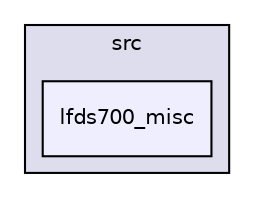 digraph "UTIL/LFDS/liblfds7.0.0/liblfds700/src/lfds700_misc" {
  compound=true
  node [ fontsize="10", fontname="Helvetica"];
  edge [ labelfontsize="10", labelfontname="Helvetica"];
  subgraph clusterdir_357ec3224bf964ccbdf4f70e73c43815 {
    graph [ bgcolor="#ddddee", pencolor="black", label="src" fontname="Helvetica", fontsize="10", URL="dir_357ec3224bf964ccbdf4f70e73c43815.html"]
  dir_a88f2e7fc3a8908027b724f7c649c2e0 [shape=box, label="lfds700_misc", style="filled", fillcolor="#eeeeff", pencolor="black", URL="dir_a88f2e7fc3a8908027b724f7c649c2e0.html"];
  }
}
